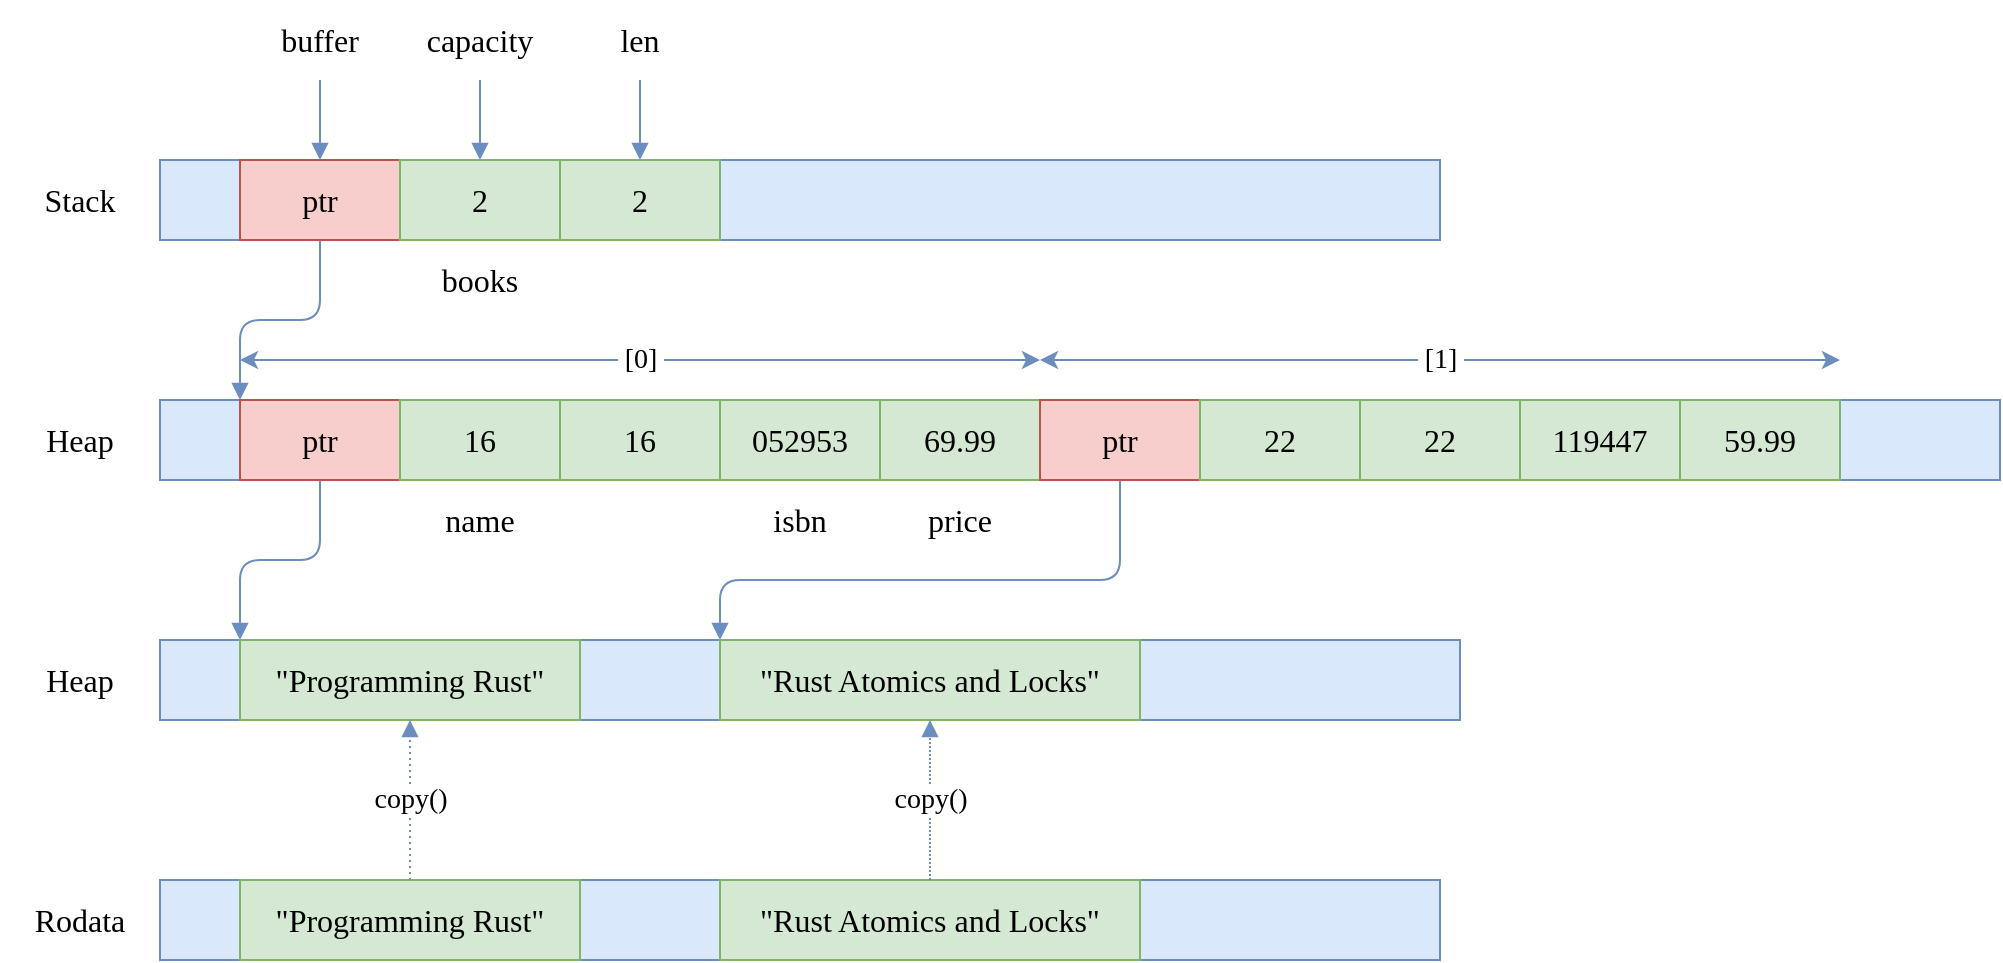 <mxfile version="24.2.5" type="device">
  <diagram name="Page-1" id="gqmWBBxBJFioC2_XbX1-">
    <mxGraphModel dx="1420" dy="821" grid="1" gridSize="10" guides="1" tooltips="1" connect="1" arrows="1" fold="1" page="1" pageScale="1" pageWidth="850" pageHeight="1100" math="0" shadow="0">
      <root>
        <mxCell id="0" />
        <mxCell id="1" parent="0" />
        <mxCell id="ceig-xXO1S4HOB5uPlmR-1" value="" style="rounded=0;whiteSpace=wrap;html=1;shadow=0;strokeColor=#6c8ebf;strokeWidth=1;fontFamily=Ubuntu;fontSize=16;fontStyle=0;fillColor=#dae8fc;" parent="1" vertex="1">
          <mxGeometry x="200" y="240" width="640" height="40" as="geometry" />
        </mxCell>
        <mxCell id="ceig-xXO1S4HOB5uPlmR-2" value="Stack" style="text;html=1;align=center;verticalAlign=middle;whiteSpace=wrap;rounded=0;fontFamily=Ubuntu;fontSize=16;fontStyle=0;" parent="1" vertex="1">
          <mxGeometry x="120" y="240" width="80" height="40" as="geometry" />
        </mxCell>
        <mxCell id="ceig-xXO1S4HOB5uPlmR-3" value="" style="rounded=0;whiteSpace=wrap;html=1;shadow=0;strokeColor=#6c8ebf;strokeWidth=1;fontFamily=Ubuntu;fontSize=16;fontStyle=0;fillColor=#dae8fc;" parent="1" vertex="1">
          <mxGeometry x="200" y="360" width="920" height="40" as="geometry" />
        </mxCell>
        <mxCell id="ceig-xXO1S4HOB5uPlmR-4" value="Heap" style="text;html=1;align=center;verticalAlign=middle;whiteSpace=wrap;rounded=0;fontFamily=Ubuntu;fontSize=16;fontStyle=0;" parent="1" vertex="1">
          <mxGeometry x="120" y="360" width="80" height="40" as="geometry" />
        </mxCell>
        <mxCell id="QTjo16IYekaZcVsLPyAB-2" value="" style="group" vertex="1" connectable="0" parent="1">
          <mxGeometry x="120" y="600" width="720" height="40" as="geometry" />
        </mxCell>
        <mxCell id="ceig-xXO1S4HOB5uPlmR-5" value="Rodata" style="text;html=1;align=center;verticalAlign=middle;whiteSpace=wrap;rounded=0;fontFamily=Ubuntu;fontSize=16;fontStyle=0;" parent="QTjo16IYekaZcVsLPyAB-2" vertex="1">
          <mxGeometry width="80" height="40" as="geometry" />
        </mxCell>
        <mxCell id="ceig-xXO1S4HOB5uPlmR-6" value="" style="rounded=0;whiteSpace=wrap;html=1;shadow=0;strokeColor=#6c8ebf;strokeWidth=1;fontFamily=Ubuntu;fontSize=16;fontStyle=0;fillColor=#dae8fc;" parent="QTjo16IYekaZcVsLPyAB-2" vertex="1">
          <mxGeometry x="80" width="640" height="40" as="geometry" />
        </mxCell>
        <mxCell id="ceig-xXO1S4HOB5uPlmR-7" value="&quot;Programming Rust&quot;" style="rounded=0;whiteSpace=wrap;html=1;shadow=0;strokeColor=#82b366;strokeWidth=1;fontFamily=Ubuntu;fontSize=16;fontStyle=0;fillColor=#d5e8d4;" parent="QTjo16IYekaZcVsLPyAB-2" vertex="1">
          <mxGeometry x="120" width="170" height="40" as="geometry" />
        </mxCell>
        <mxCell id="QTjo16IYekaZcVsLPyAB-1" value="&quot;Rust Atomics and Locks&quot;" style="rounded=0;whiteSpace=wrap;html=1;shadow=0;strokeColor=#82b366;strokeWidth=1;fontFamily=Ubuntu;fontSize=16;fontStyle=0;fillColor=#d5e8d4;" vertex="1" parent="QTjo16IYekaZcVsLPyAB-2">
          <mxGeometry x="360" width="210" height="40" as="geometry" />
        </mxCell>
        <mxCell id="QTjo16IYekaZcVsLPyAB-30" style="edgeStyle=orthogonalEdgeStyle;rounded=1;orthogonalLoop=1;jettySize=auto;html=1;entryX=0;entryY=0;entryDx=0;entryDy=0;shadow=0;strokeColor=#6c8ebf;strokeWidth=1;fontFamily=Ubuntu;fontSize=14;fontStyle=0;endArrow=block;endFill=1;fillColor=#dae8fc;" edge="1" parent="1" source="QTjo16IYekaZcVsLPyAB-3" target="QTjo16IYekaZcVsLPyAB-20">
          <mxGeometry relative="1" as="geometry" />
        </mxCell>
        <mxCell id="QTjo16IYekaZcVsLPyAB-3" value="ptr" style="rounded=0;whiteSpace=wrap;html=1;shadow=0;strokeColor=#b85450;strokeWidth=1;fontFamily=Ubuntu;fontSize=16;fontStyle=0;fillColor=#f8cecc;" vertex="1" parent="1">
          <mxGeometry x="240" y="240" width="80" height="40" as="geometry" />
        </mxCell>
        <mxCell id="QTjo16IYekaZcVsLPyAB-4" value="2" style="rounded=0;whiteSpace=wrap;html=1;shadow=0;strokeColor=#82b366;strokeWidth=1;fontFamily=Ubuntu;fontSize=16;fontStyle=0;fillColor=#d5e8d4;" vertex="1" parent="1">
          <mxGeometry x="320" y="240" width="80" height="40" as="geometry" />
        </mxCell>
        <mxCell id="QTjo16IYekaZcVsLPyAB-5" value="2" style="rounded=0;whiteSpace=wrap;html=1;shadow=0;strokeColor=#82b366;strokeWidth=1;fontFamily=Ubuntu;fontSize=16;fontStyle=0;fillColor=#d5e8d4;" vertex="1" parent="1">
          <mxGeometry x="400" y="240" width="80" height="40" as="geometry" />
        </mxCell>
        <mxCell id="QTjo16IYekaZcVsLPyAB-6" value="books" style="text;html=1;align=center;verticalAlign=middle;whiteSpace=wrap;rounded=0;fontFamily=Ubuntu;fontSize=16;fontStyle=0;" vertex="1" parent="1">
          <mxGeometry x="320" y="280" width="80" height="40" as="geometry" />
        </mxCell>
        <mxCell id="QTjo16IYekaZcVsLPyAB-17" style="edgeStyle=orthogonalEdgeStyle;rounded=1;orthogonalLoop=1;jettySize=auto;html=1;entryX=0.5;entryY=0;entryDx=0;entryDy=0;shadow=0;strokeColor=#6c8ebf;strokeWidth=1;fontFamily=Ubuntu;fontSize=14;fontStyle=0;endArrow=block;endFill=1;fillColor=#dae8fc;" edge="1" parent="1" source="QTjo16IYekaZcVsLPyAB-11" target="QTjo16IYekaZcVsLPyAB-3">
          <mxGeometry relative="1" as="geometry" />
        </mxCell>
        <mxCell id="QTjo16IYekaZcVsLPyAB-11" value="buffer" style="text;html=1;align=center;verticalAlign=middle;whiteSpace=wrap;rounded=0;fontFamily=Ubuntu;fontSize=16;fontStyle=0;" vertex="1" parent="1">
          <mxGeometry x="240" y="160" width="80" height="40" as="geometry" />
        </mxCell>
        <mxCell id="QTjo16IYekaZcVsLPyAB-18" style="edgeStyle=orthogonalEdgeStyle;rounded=1;orthogonalLoop=1;jettySize=auto;html=1;entryX=0.5;entryY=0;entryDx=0;entryDy=0;shadow=0;strokeColor=#6c8ebf;strokeWidth=1;fontFamily=Ubuntu;fontSize=14;fontStyle=0;endArrow=block;endFill=1;fillColor=#dae8fc;" edge="1" parent="1" source="QTjo16IYekaZcVsLPyAB-12" target="QTjo16IYekaZcVsLPyAB-4">
          <mxGeometry relative="1" as="geometry" />
        </mxCell>
        <mxCell id="QTjo16IYekaZcVsLPyAB-12" value="capacity" style="text;html=1;align=center;verticalAlign=middle;whiteSpace=wrap;rounded=0;fontFamily=Ubuntu;fontSize=16;fontStyle=0;" vertex="1" parent="1">
          <mxGeometry x="320" y="160" width="80" height="40" as="geometry" />
        </mxCell>
        <mxCell id="QTjo16IYekaZcVsLPyAB-19" style="edgeStyle=orthogonalEdgeStyle;rounded=1;orthogonalLoop=1;jettySize=auto;html=1;shadow=0;strokeColor=#6c8ebf;strokeWidth=1;fontFamily=Ubuntu;fontSize=14;fontStyle=0;endArrow=block;endFill=1;fillColor=#dae8fc;" edge="1" parent="1" source="QTjo16IYekaZcVsLPyAB-13" target="QTjo16IYekaZcVsLPyAB-5">
          <mxGeometry relative="1" as="geometry" />
        </mxCell>
        <mxCell id="QTjo16IYekaZcVsLPyAB-13" value="len" style="text;html=1;align=center;verticalAlign=middle;whiteSpace=wrap;rounded=0;fontFamily=Ubuntu;fontSize=16;fontStyle=0;" vertex="1" parent="1">
          <mxGeometry x="400" y="160" width="80" height="40" as="geometry" />
        </mxCell>
        <mxCell id="QTjo16IYekaZcVsLPyAB-39" style="edgeStyle=orthogonalEdgeStyle;rounded=1;orthogonalLoop=1;jettySize=auto;html=1;entryX=0;entryY=0;entryDx=0;entryDy=0;shadow=0;strokeColor=#6c8ebf;strokeWidth=1;fontFamily=Ubuntu;fontSize=14;fontStyle=0;endArrow=block;endFill=1;fillColor=#dae8fc;" edge="1" parent="1" source="QTjo16IYekaZcVsLPyAB-20" target="QTjo16IYekaZcVsLPyAB-38">
          <mxGeometry relative="1" as="geometry" />
        </mxCell>
        <mxCell id="QTjo16IYekaZcVsLPyAB-20" value="ptr" style="rounded=0;whiteSpace=wrap;html=1;shadow=0;strokeColor=#b85450;strokeWidth=1;fontFamily=Ubuntu;fontSize=16;fontStyle=0;fillColor=#f8cecc;" vertex="1" parent="1">
          <mxGeometry x="240" y="360" width="80" height="40" as="geometry" />
        </mxCell>
        <mxCell id="QTjo16IYekaZcVsLPyAB-21" value="16" style="rounded=0;whiteSpace=wrap;html=1;shadow=0;strokeColor=#82b366;strokeWidth=1;fontFamily=Ubuntu;fontSize=16;fontStyle=0;fillColor=#d5e8d4;" vertex="1" parent="1">
          <mxGeometry x="320" y="360" width="80" height="40" as="geometry" />
        </mxCell>
        <mxCell id="QTjo16IYekaZcVsLPyAB-22" value="16" style="rounded=0;whiteSpace=wrap;html=1;shadow=0;strokeColor=#82b366;strokeWidth=1;fontFamily=Ubuntu;fontSize=16;fontStyle=0;fillColor=#d5e8d4;" vertex="1" parent="1">
          <mxGeometry x="400" y="360" width="80" height="40" as="geometry" />
        </mxCell>
        <mxCell id="QTjo16IYekaZcVsLPyAB-23" value="052953" style="rounded=0;whiteSpace=wrap;html=1;shadow=0;strokeColor=#82b366;strokeWidth=1;fontFamily=Ubuntu;fontSize=16;fontStyle=0;fillColor=#d5e8d4;" vertex="1" parent="1">
          <mxGeometry x="480" y="360" width="80" height="40" as="geometry" />
        </mxCell>
        <mxCell id="QTjo16IYekaZcVsLPyAB-24" value="69.99" style="rounded=0;whiteSpace=wrap;html=1;shadow=0;strokeColor=#82b366;strokeWidth=1;fontFamily=Ubuntu;fontSize=16;fontStyle=0;fillColor=#d5e8d4;" vertex="1" parent="1">
          <mxGeometry x="560" y="360" width="80" height="40" as="geometry" />
        </mxCell>
        <mxCell id="QTjo16IYekaZcVsLPyAB-25" value="59.99" style="rounded=0;whiteSpace=wrap;html=1;shadow=0;strokeColor=#82b366;strokeWidth=1;fontFamily=Ubuntu;fontSize=16;fontStyle=0;fillColor=#d5e8d4;" vertex="1" parent="1">
          <mxGeometry x="960" y="360" width="80" height="40" as="geometry" />
        </mxCell>
        <mxCell id="QTjo16IYekaZcVsLPyAB-41" style="edgeStyle=orthogonalEdgeStyle;rounded=1;orthogonalLoop=1;jettySize=auto;html=1;entryX=0;entryY=0;entryDx=0;entryDy=0;shadow=0;strokeColor=#6c8ebf;strokeWidth=1;fontFamily=Ubuntu;fontSize=14;fontStyle=0;endArrow=block;endFill=1;fillColor=#dae8fc;" edge="1" parent="1" source="QTjo16IYekaZcVsLPyAB-26" target="QTjo16IYekaZcVsLPyAB-40">
          <mxGeometry relative="1" as="geometry">
            <Array as="points">
              <mxPoint x="680" y="450" />
              <mxPoint x="480" y="450" />
            </Array>
          </mxGeometry>
        </mxCell>
        <mxCell id="QTjo16IYekaZcVsLPyAB-26" value="ptr" style="rounded=0;whiteSpace=wrap;html=1;shadow=0;strokeColor=#b85450;strokeWidth=1;fontFamily=Ubuntu;fontSize=16;fontStyle=0;fillColor=#f8cecc;" vertex="1" parent="1">
          <mxGeometry x="640" y="360" width="80" height="40" as="geometry" />
        </mxCell>
        <mxCell id="QTjo16IYekaZcVsLPyAB-27" value="22" style="rounded=0;whiteSpace=wrap;html=1;shadow=0;strokeColor=#82b366;strokeWidth=1;fontFamily=Ubuntu;fontSize=16;fontStyle=0;fillColor=#d5e8d4;" vertex="1" parent="1">
          <mxGeometry x="720" y="360" width="80" height="40" as="geometry" />
        </mxCell>
        <mxCell id="QTjo16IYekaZcVsLPyAB-28" value="22" style="rounded=0;whiteSpace=wrap;html=1;shadow=0;strokeColor=#82b366;strokeWidth=1;fontFamily=Ubuntu;fontSize=16;fontStyle=0;fillColor=#d5e8d4;" vertex="1" parent="1">
          <mxGeometry x="800" y="360" width="80" height="40" as="geometry" />
        </mxCell>
        <mxCell id="QTjo16IYekaZcVsLPyAB-29" value="119447" style="rounded=0;whiteSpace=wrap;html=1;shadow=0;strokeColor=#82b366;strokeWidth=1;fontFamily=Ubuntu;fontSize=16;fontStyle=0;fillColor=#d5e8d4;" vertex="1" parent="1">
          <mxGeometry x="880" y="360" width="80" height="40" as="geometry" />
        </mxCell>
        <mxCell id="QTjo16IYekaZcVsLPyAB-31" value="" style="rounded=0;whiteSpace=wrap;html=1;shadow=0;strokeColor=#6c8ebf;strokeWidth=1;fontFamily=Ubuntu;fontSize=16;fontStyle=0;fillColor=#dae8fc;" vertex="1" parent="1">
          <mxGeometry x="200" y="480" width="650" height="40" as="geometry" />
        </mxCell>
        <mxCell id="QTjo16IYekaZcVsLPyAB-32" value="Heap" style="text;html=1;align=center;verticalAlign=middle;whiteSpace=wrap;rounded=0;fontFamily=Ubuntu;fontSize=16;fontStyle=0;" vertex="1" parent="1">
          <mxGeometry x="120" y="480" width="80" height="40" as="geometry" />
        </mxCell>
        <mxCell id="QTjo16IYekaZcVsLPyAB-38" value="&quot;Programming Rust&quot;" style="rounded=0;whiteSpace=wrap;html=1;shadow=0;strokeColor=#82b366;strokeWidth=1;fontFamily=Ubuntu;fontSize=16;fontStyle=0;fillColor=#d5e8d4;" vertex="1" parent="1">
          <mxGeometry x="240" y="480" width="170" height="40" as="geometry" />
        </mxCell>
        <mxCell id="QTjo16IYekaZcVsLPyAB-40" value="&quot;Rust Atomics and Locks&quot;" style="rounded=0;whiteSpace=wrap;html=1;shadow=0;strokeColor=#82b366;strokeWidth=1;fontFamily=Ubuntu;fontSize=16;fontStyle=0;fillColor=#d5e8d4;" vertex="1" parent="1">
          <mxGeometry x="480" y="480" width="210" height="40" as="geometry" />
        </mxCell>
        <mxCell id="QTjo16IYekaZcVsLPyAB-42" value="name" style="text;html=1;align=center;verticalAlign=middle;whiteSpace=wrap;rounded=0;fontFamily=Ubuntu;fontSize=16;fontStyle=0;" vertex="1" parent="1">
          <mxGeometry x="320" y="400" width="80" height="40" as="geometry" />
        </mxCell>
        <mxCell id="QTjo16IYekaZcVsLPyAB-43" value="isbn" style="text;html=1;align=center;verticalAlign=middle;whiteSpace=wrap;rounded=0;fontFamily=Ubuntu;fontSize=16;fontStyle=0;" vertex="1" parent="1">
          <mxGeometry x="480" y="400" width="80" height="40" as="geometry" />
        </mxCell>
        <mxCell id="QTjo16IYekaZcVsLPyAB-44" value="price" style="text;html=1;align=center;verticalAlign=middle;whiteSpace=wrap;rounded=0;fontFamily=Ubuntu;fontSize=16;fontStyle=0;" vertex="1" parent="1">
          <mxGeometry x="560" y="400" width="80" height="40" as="geometry" />
        </mxCell>
        <mxCell id="QTjo16IYekaZcVsLPyAB-45" value="&amp;nbsp;[0]&amp;nbsp;" style="endArrow=classic;startArrow=classic;html=1;rounded=1;shadow=0;strokeColor=#6c8ebf;strokeWidth=1;fontFamily=Ubuntu;fontSize=14;fontStyle=0;fillColor=#dae8fc;" edge="1" parent="1">
          <mxGeometry width="50" height="50" relative="1" as="geometry">
            <mxPoint x="240" y="340" as="sourcePoint" />
            <mxPoint x="640" y="340" as="targetPoint" />
          </mxGeometry>
        </mxCell>
        <mxCell id="QTjo16IYekaZcVsLPyAB-46" value="&amp;nbsp;[1]&amp;nbsp;" style="endArrow=classic;startArrow=classic;html=1;rounded=1;shadow=0;strokeColor=#6c8ebf;strokeWidth=1;fontFamily=Ubuntu;fontSize=14;fontStyle=0;fillColor=#dae8fc;" edge="1" parent="1">
          <mxGeometry width="50" height="50" relative="1" as="geometry">
            <mxPoint x="640" y="340" as="sourcePoint" />
            <mxPoint x="1040" y="340" as="targetPoint" />
          </mxGeometry>
        </mxCell>
        <mxCell id="QTjo16IYekaZcVsLPyAB-47" value="copy()" style="edgeStyle=orthogonalEdgeStyle;rounded=1;orthogonalLoop=1;jettySize=auto;html=1;entryX=0.5;entryY=1;entryDx=0;entryDy=0;shadow=0;strokeColor=#6c8ebf;strokeWidth=1;fontFamily=Ubuntu;fontSize=14;fontStyle=0;endArrow=block;endFill=1;fillColor=#dae8fc;dashed=1;dashPattern=1 2;" edge="1" parent="1" source="ceig-xXO1S4HOB5uPlmR-7" target="QTjo16IYekaZcVsLPyAB-38">
          <mxGeometry relative="1" as="geometry" />
        </mxCell>
        <mxCell id="QTjo16IYekaZcVsLPyAB-48" value="copy()" style="edgeStyle=orthogonalEdgeStyle;rounded=1;orthogonalLoop=1;jettySize=auto;html=1;entryX=0.5;entryY=1;entryDx=0;entryDy=0;shadow=0;strokeColor=#6c8ebf;strokeWidth=1;fontFamily=Ubuntu;fontSize=14;fontStyle=0;endArrow=block;endFill=1;fillColor=#dae8fc;dashed=1;dashPattern=1 1;" edge="1" parent="1" source="QTjo16IYekaZcVsLPyAB-1" target="QTjo16IYekaZcVsLPyAB-40">
          <mxGeometry relative="1" as="geometry" />
        </mxCell>
      </root>
    </mxGraphModel>
  </diagram>
</mxfile>
